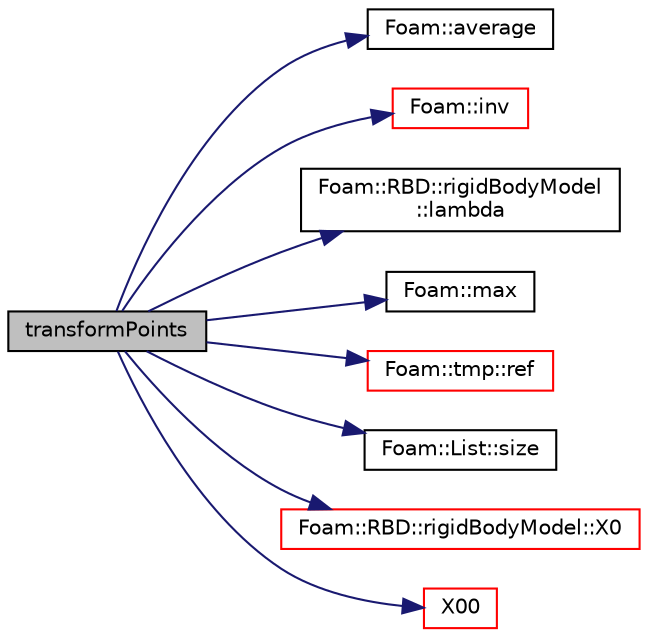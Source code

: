 digraph "transformPoints"
{
  bgcolor="transparent";
  edge [fontname="Helvetica",fontsize="10",labelfontname="Helvetica",labelfontsize="10"];
  node [fontname="Helvetica",fontsize="10",shape=record];
  rankdir="LR";
  Node1 [label="transformPoints",height=0.2,width=0.4,color="black", fillcolor="grey75", style="filled", fontcolor="black"];
  Node1 -> Node2 [color="midnightblue",fontsize="10",style="solid",fontname="Helvetica"];
  Node2 [label="Foam::average",height=0.2,width=0.4,color="black",URL="$a10936.html#a5a041ffab192e0ee23f9062c8f541068"];
  Node1 -> Node3 [color="midnightblue",fontsize="10",style="solid",fontname="Helvetica"];
  Node3 [label="Foam::inv",height=0.2,width=0.4,color="red",URL="$a10936.html#ac51979edadae5b8ade119dd30b88e381"];
  Node1 -> Node4 [color="midnightblue",fontsize="10",style="solid",fontname="Helvetica"];
  Node4 [label="Foam::RBD::rigidBodyModel\l::lambda",height=0.2,width=0.4,color="black",URL="$a02269.html#a8bb81afff3efd849038d82f2424c180e",tooltip="List of indices of the parent of each body. "];
  Node1 -> Node5 [color="midnightblue",fontsize="10",style="solid",fontname="Helvetica"];
  Node5 [label="Foam::max",height=0.2,width=0.4,color="black",URL="$a10936.html#ac993e906cf2774ae77e666bc24e81733"];
  Node1 -> Node6 [color="midnightblue",fontsize="10",style="solid",fontname="Helvetica"];
  Node6 [label="Foam::tmp::ref",height=0.2,width=0.4,color="red",URL="$a02713.html#a355da090b61b5b48e7435dec5942b7e9",tooltip="Return non-const reference or generate a fatal error. "];
  Node1 -> Node7 [color="midnightblue",fontsize="10",style="solid",fontname="Helvetica"];
  Node7 [label="Foam::List::size",height=0.2,width=0.4,color="black",URL="$a01397.html#a8a5f6fa29bd4b500caf186f60245b384",tooltip="Override size to be inconsistent with allocated storage. "];
  Node1 -> Node8 [color="midnightblue",fontsize="10",style="solid",fontname="Helvetica"];
  Node8 [label="Foam::RBD::rigidBodyModel::X0",height=0.2,width=0.4,color="red",URL="$a02269.html#a85f5c11c3801ec564f72be709ac38fdc",tooltip="Return the current transform to the global frame for the given body. "];
  Node1 -> Node9 [color="midnightblue",fontsize="10",style="solid",fontname="Helvetica"];
  Node9 [label="X00",height=0.2,width=0.4,color="red",URL="$a02271.html#aa46bd63135b87940737c99dc83dbac23",tooltip="Return the initial transform to the global frame for the. "];
}
